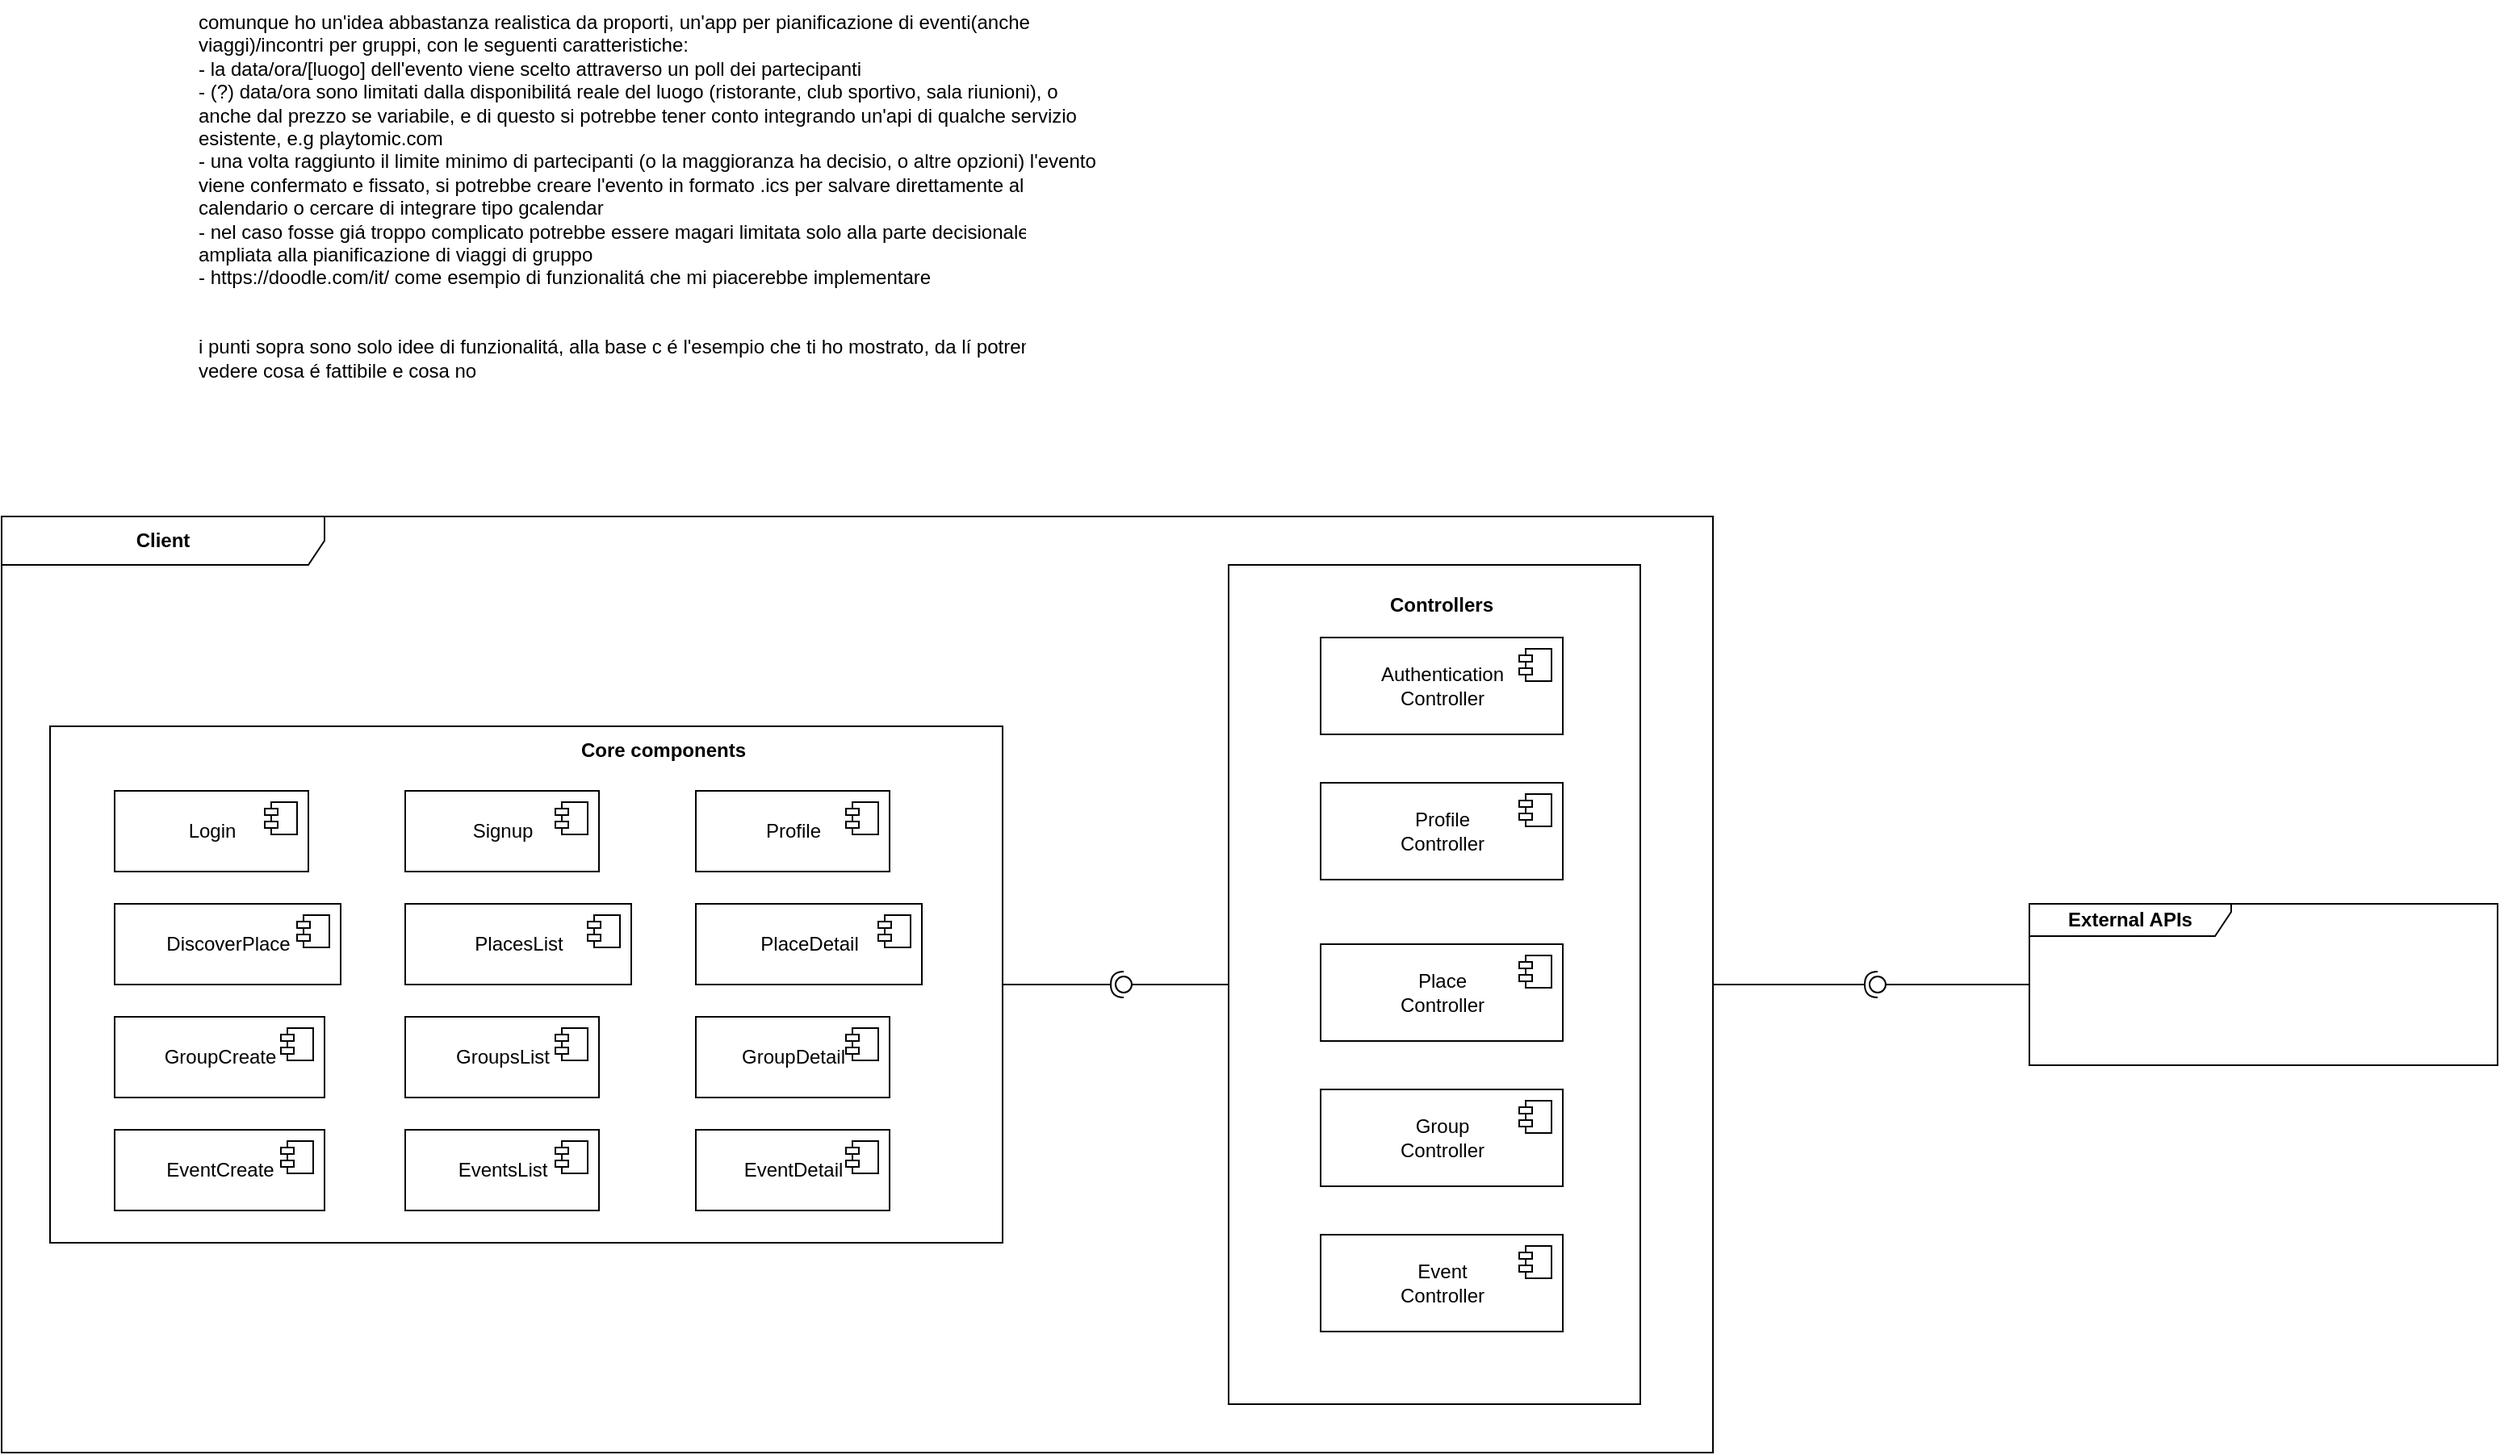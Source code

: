 <mxfile version="20.5.3" type="github">
  <diagram id="-GTF0T2p4a_TMD8wn8V1" name="Page-1">
    <mxGraphModel dx="1308" dy="1177" grid="0" gridSize="10" guides="1" tooltips="1" connect="1" arrows="1" fold="1" page="0" pageScale="1" pageWidth="850" pageHeight="1100" background="#FFFFFF" math="0" shadow="0">
      <root>
        <mxCell id="0" />
        <mxCell id="1" parent="0" />
        <mxCell id="lInJ1SMx12R_getJKhRr-59" value="&lt;b&gt;Client&lt;/b&gt;" style="shape=umlFrame;whiteSpace=wrap;html=1;width=200;height=30;" parent="1" vertex="1">
          <mxGeometry x="10" y="110" width="1060" height="580" as="geometry" />
        </mxCell>
        <mxCell id="lInJ1SMx12R_getJKhRr-57" value="" style="rounded=0;whiteSpace=wrap;html=1;" parent="1" vertex="1">
          <mxGeometry x="770" y="140" width="255" height="520" as="geometry" />
        </mxCell>
        <mxCell id="lInJ1SMx12R_getJKhRr-27" value="" style="rounded=0;whiteSpace=wrap;html=1;align=center;" parent="1" vertex="1">
          <mxGeometry x="40" y="240" width="590" height="320" as="geometry" />
        </mxCell>
        <mxCell id="NVFizDcmDonX99uOvucX-8" value="comunque ho un&#39;idea abbastanza realistica da proporti, un&#39;app per pianificazione di eventi(anche viaggi)/incontri per gruppi, con le seguenti caratteristiche:&#xa;- la data/ora/[luogo] dell&#39;evento viene scelto attraverso un poll dei partecipanti&#xa;- (?) data/ora sono limitati dalla disponibilitá reale del luogo (ristorante, club sportivo, sala riunioni), o anche dal prezzo se variabile, e di questo si potrebbe tener conto integrando un&#39;api di qualche servizio esistente, e.g playtomic.com&#xa;- una volta raggiunto il limite minimo di partecipanti (o la maggioranza ha decisio, o altre opzioni) l&#39;evento viene confermato e fissato, si potrebbe creare l&#39;evento in formato .ics per salvare direttamente al calendario o cercare di integrare tipo gcalendar&#xa;- nel caso fosse giá troppo complicato potrebbe essere magari limitata solo alla parte decisionale e ampliata alla pianificazione di viaggi di gruppo&#xa;- https://doodle.com/it/ come esempio di funzionalitá che mi piacerebbe implementare&#xa;&#xa;&#xa;i punti sopra sono solo idee di funzionalitá, alla base c é l&#39;esempio che ti ho mostrato, da lí potremmo vedere cosa é fattibile e cosa no" style="text;whiteSpace=wrap;html=1;" parent="1" vertex="1">
          <mxGeometry x="130" y="-210" width="560" height="250" as="geometry" />
        </mxCell>
        <mxCell id="NVFizDcmDonX99uOvucX-17" value="Login" style="html=1;dropTarget=0;" parent="1" vertex="1">
          <mxGeometry x="80" y="280" width="120" height="50" as="geometry" />
        </mxCell>
        <mxCell id="NVFizDcmDonX99uOvucX-18" value="" style="shape=module;jettyWidth=8;jettyHeight=4;" parent="NVFizDcmDonX99uOvucX-17" vertex="1">
          <mxGeometry x="1" width="20" height="20" relative="1" as="geometry">
            <mxPoint x="-27" y="7" as="offset" />
          </mxGeometry>
        </mxCell>
        <mxCell id="NVFizDcmDonX99uOvucX-19" value="Signup&lt;span style=&quot;color: rgba(0, 0, 0, 0); font-family: monospace; font-size: 0px; text-align: start;&quot;&gt;%3CmxGraphModel%3E%3Croot%3E%3CmxCell%20id%3D%220%22%2F%3E%3CmxCell%20id%3D%221%22%20parent%3D%220%22%2F%3E%3CmxCell%20id%3D%222%22%20value%3D%22Login%22%20style%3D%22html%3D1%3BdropTarget%3D0%3B%22%20vertex%3D%221%22%20parent%3D%221%22%3E%3CmxGeometry%20x%3D%2280%22%20y%3D%22280%22%20width%3D%22120%22%20height%3D%2250%22%20as%3D%22geometry%22%2F%3E%3C%2FmxCell%3E%3CmxCell%20id%3D%223%22%20value%3D%22%22%20style%3D%22shape%3Dmodule%3BjettyWidth%3D8%3BjettyHeight%3D4%3B%22%20vertex%3D%221%22%20parent%3D%222%22%3E%3CmxGeometry%20x%3D%221%22%20width%3D%2220%22%20height%3D%2220%22%20relative%3D%221%22%20as%3D%22geometry%22%3E%3CmxPoint%20x%3D%22-27%22%20y%3D%227%22%20as%3D%22offset%22%2F%3E%3C%2FmxGeometry%3E%3C%2FmxCell%3E%3C%2Froot%3E%3C%2FmxGraphModel%3E&lt;/span&gt;&lt;span style=&quot;color: rgba(0, 0, 0, 0); font-family: monospace; font-size: 0px; text-align: start;&quot;&gt;%3CmxGraphModel%3E%3Croot%3E%3CmxCell%20id%3D%220%22%2F%3E%3CmxCell%20id%3D%221%22%20parent%3D%220%22%2F%3E%3CmxCell%20id%3D%222%22%20value%3D%22Login%22%20style%3D%22html%3D1%3BdropTarget%3D0%3B%22%20vertex%3D%221%22%20parent%3D%221%22%3E%3CmxGeometry%20x%3D%2280%22%20y%3D%22280%22%20width%3D%22120%22%20height%3D%2250%22%20as%3D%22geometry%22%2F%3E%3C%2FmxCell%3E%3CmxCell%20id%3D%223%22%20value%3D%22%22%20style%3D%22shape%3Dmodule%3BjettyWidth%3D8%3BjettyHeight%3D4%3B%22%20vertex%3D%221%22%20parent%3D%222%22%3E%3CmxGeometry%20x%3D%221%22%20width%3D%2220%22%20height%3D%2220%22%20relative%3D%221%22%20as%3D%22geometry%22%3E%3CmxPoint%20x%3D%22-27%22%20y%3D%227%22%20as%3D%22offset%22%2F%3E%3C%2FmxGeometry%3E%3C%2FmxCell%3E%3C%2Froot%3E%3C%2FmxGraphModel%3E&lt;/span&gt;" style="html=1;dropTarget=0;" parent="1" vertex="1">
          <mxGeometry x="260" y="280" width="120" height="50" as="geometry" />
        </mxCell>
        <mxCell id="NVFizDcmDonX99uOvucX-20" value="" style="shape=module;jettyWidth=8;jettyHeight=4;" parent="NVFizDcmDonX99uOvucX-19" vertex="1">
          <mxGeometry x="1" width="20" height="20" relative="1" as="geometry">
            <mxPoint x="-27" y="7" as="offset" />
          </mxGeometry>
        </mxCell>
        <mxCell id="NVFizDcmDonX99uOvucX-24" value="Profile" style="html=1;dropTarget=0;" parent="1" vertex="1">
          <mxGeometry x="440" y="280" width="120" height="50" as="geometry" />
        </mxCell>
        <mxCell id="NVFizDcmDonX99uOvucX-25" value="" style="shape=module;jettyWidth=8;jettyHeight=4;" parent="NVFizDcmDonX99uOvucX-24" vertex="1">
          <mxGeometry x="1" width="20" height="20" relative="1" as="geometry">
            <mxPoint x="-27" y="7" as="offset" />
          </mxGeometry>
        </mxCell>
        <mxCell id="NVFizDcmDonX99uOvucX-26" value="EventDetail" style="html=1;dropTarget=0;" parent="1" vertex="1">
          <mxGeometry x="440" y="490" width="120" height="50" as="geometry" />
        </mxCell>
        <mxCell id="NVFizDcmDonX99uOvucX-27" value="" style="shape=module;jettyWidth=8;jettyHeight=4;" parent="NVFizDcmDonX99uOvucX-26" vertex="1">
          <mxGeometry x="1" width="20" height="20" relative="1" as="geometry">
            <mxPoint x="-27" y="7" as="offset" />
          </mxGeometry>
        </mxCell>
        <mxCell id="NVFizDcmDonX99uOvucX-28" value="EventsList" style="html=1;dropTarget=0;" parent="1" vertex="1">
          <mxGeometry x="260" y="490" width="120" height="50" as="geometry" />
        </mxCell>
        <mxCell id="NVFizDcmDonX99uOvucX-29" value="" style="shape=module;jettyWidth=8;jettyHeight=4;" parent="NVFizDcmDonX99uOvucX-28" vertex="1">
          <mxGeometry x="1" width="20" height="20" relative="1" as="geometry">
            <mxPoint x="-27" y="7" as="offset" />
          </mxGeometry>
        </mxCell>
        <mxCell id="NVFizDcmDonX99uOvucX-31" value="GroupsList" style="html=1;dropTarget=0;" parent="1" vertex="1">
          <mxGeometry x="260" y="420" width="120" height="50" as="geometry" />
        </mxCell>
        <mxCell id="NVFizDcmDonX99uOvucX-32" value="" style="shape=module;jettyWidth=8;jettyHeight=4;" parent="NVFizDcmDonX99uOvucX-31" vertex="1">
          <mxGeometry x="1" width="20" height="20" relative="1" as="geometry">
            <mxPoint x="-27" y="7" as="offset" />
          </mxGeometry>
        </mxCell>
        <mxCell id="lInJ1SMx12R_getJKhRr-1" value="GroupDetail" style="html=1;dropTarget=0;" parent="1" vertex="1">
          <mxGeometry x="440" y="420" width="120" height="50" as="geometry" />
        </mxCell>
        <mxCell id="lInJ1SMx12R_getJKhRr-2" value="" style="shape=module;jettyWidth=8;jettyHeight=4;" parent="lInJ1SMx12R_getJKhRr-1" vertex="1">
          <mxGeometry x="1" width="20" height="20" relative="1" as="geometry">
            <mxPoint x="-27" y="7" as="offset" />
          </mxGeometry>
        </mxCell>
        <mxCell id="lInJ1SMx12R_getJKhRr-3" value="EventCreate" style="html=1;dropTarget=0;" parent="1" vertex="1">
          <mxGeometry x="80" y="490" width="130" height="50" as="geometry" />
        </mxCell>
        <mxCell id="lInJ1SMx12R_getJKhRr-4" value="" style="shape=module;jettyWidth=8;jettyHeight=4;" parent="lInJ1SMx12R_getJKhRr-3" vertex="1">
          <mxGeometry x="1" width="20" height="20" relative="1" as="geometry">
            <mxPoint x="-27" y="7" as="offset" />
          </mxGeometry>
        </mxCell>
        <mxCell id="lInJ1SMx12R_getJKhRr-5" value="DiscoverPlace" style="html=1;dropTarget=0;" parent="1" vertex="1">
          <mxGeometry x="80" y="350" width="140" height="50" as="geometry" />
        </mxCell>
        <mxCell id="lInJ1SMx12R_getJKhRr-6" value="" style="shape=module;jettyWidth=8;jettyHeight=4;" parent="lInJ1SMx12R_getJKhRr-5" vertex="1">
          <mxGeometry x="1" width="20" height="20" relative="1" as="geometry">
            <mxPoint x="-27" y="7" as="offset" />
          </mxGeometry>
        </mxCell>
        <mxCell id="lInJ1SMx12R_getJKhRr-7" value="GroupCreate" style="html=1;dropTarget=0;" parent="1" vertex="1">
          <mxGeometry x="80" y="420" width="130" height="50" as="geometry" />
        </mxCell>
        <mxCell id="lInJ1SMx12R_getJKhRr-8" value="" style="shape=module;jettyWidth=8;jettyHeight=4;" parent="lInJ1SMx12R_getJKhRr-7" vertex="1">
          <mxGeometry x="1" width="20" height="20" relative="1" as="geometry">
            <mxPoint x="-27" y="7" as="offset" />
          </mxGeometry>
        </mxCell>
        <mxCell id="lInJ1SMx12R_getJKhRr-9" value="PlacesList&lt;span style=&quot;color: rgba(0, 0, 0, 0); font-family: monospace; font-size: 0px; text-align: start;&quot;&gt;%3CmxGraphModel%3E%3Croot%3E%3CmxCell%20id%3D%220%22%2F%3E%3CmxCell%20id%3D%221%22%20parent%3D%220%22%2F%3E%3CmxCell%20id%3D%222%22%20value%3D%22DiscoverPlace%22%20style%3D%22html%3D1%3BdropTarget%3D0%3B%22%20vertex%3D%221%22%20parent%3D%221%22%3E%3CmxGeometry%20x%3D%22260%22%20y%3D%22370%22%20width%3D%22140%22%20height%3D%2250%22%20as%3D%22geometry%22%2F%3E%3C%2FmxCell%3E%3CmxCell%20id%3D%223%22%20value%3D%22%22%20style%3D%22shape%3Dmodule%3BjettyWidth%3D8%3BjettyHeight%3D4%3B%22%20vertex%3D%221%22%20parent%3D%222%22%3E%3CmxGeometry%20x%3D%221%22%20width%3D%2220%22%20height%3D%2220%22%20relative%3D%221%22%20as%3D%22geometry%22%3E%3CmxPoint%20x%3D%22-27%22%20y%3D%227%22%20as%3D%22offset%22%2F%3E%3C%2FmxGeometry%3E%3C%2FmxCell%3E%3C%2Froot%3E%3C%2FmxGraphModel%3E&lt;/span&gt;" style="html=1;dropTarget=0;" parent="1" vertex="1">
          <mxGeometry x="260" y="350" width="140" height="50" as="geometry" />
        </mxCell>
        <mxCell id="lInJ1SMx12R_getJKhRr-10" value="" style="shape=module;jettyWidth=8;jettyHeight=4;" parent="lInJ1SMx12R_getJKhRr-9" vertex="1">
          <mxGeometry x="1" width="20" height="20" relative="1" as="geometry">
            <mxPoint x="-27" y="7" as="offset" />
          </mxGeometry>
        </mxCell>
        <mxCell id="lInJ1SMx12R_getJKhRr-11" value="PlaceDetail" style="html=1;dropTarget=0;" parent="1" vertex="1">
          <mxGeometry x="440" y="350" width="140" height="50" as="geometry" />
        </mxCell>
        <mxCell id="lInJ1SMx12R_getJKhRr-12" value="" style="shape=module;jettyWidth=8;jettyHeight=4;" parent="lInJ1SMx12R_getJKhRr-11" vertex="1">
          <mxGeometry x="1" width="20" height="20" relative="1" as="geometry">
            <mxPoint x="-27" y="7" as="offset" />
          </mxGeometry>
        </mxCell>
        <mxCell id="lInJ1SMx12R_getJKhRr-30" value="&lt;b&gt;Core components&lt;/b&gt;" style="text;html=1;strokeColor=none;fillColor=none;align=center;verticalAlign=middle;whiteSpace=wrap;rounded=0;" parent="1" vertex="1">
          <mxGeometry x="345" y="240" width="150" height="30" as="geometry" />
        </mxCell>
        <mxCell id="lInJ1SMx12R_getJKhRr-44" value="Authentication&lt;br&gt;Controller" style="html=1;dropTarget=0;" parent="1" vertex="1">
          <mxGeometry x="827" y="185" width="150" height="60" as="geometry" />
        </mxCell>
        <mxCell id="lInJ1SMx12R_getJKhRr-45" value="" style="shape=module;jettyWidth=8;jettyHeight=4;" parent="lInJ1SMx12R_getJKhRr-44" vertex="1">
          <mxGeometry x="1" width="20" height="20" relative="1" as="geometry">
            <mxPoint x="-27" y="7" as="offset" />
          </mxGeometry>
        </mxCell>
        <mxCell id="lInJ1SMx12R_getJKhRr-46" value="Profile&lt;br&gt;Controller" style="html=1;dropTarget=0;" parent="1" vertex="1">
          <mxGeometry x="827" y="275" width="150" height="60" as="geometry" />
        </mxCell>
        <mxCell id="lInJ1SMx12R_getJKhRr-47" value="" style="shape=module;jettyWidth=8;jettyHeight=4;" parent="lInJ1SMx12R_getJKhRr-46" vertex="1">
          <mxGeometry x="1" width="20" height="20" relative="1" as="geometry">
            <mxPoint x="-27" y="7" as="offset" />
          </mxGeometry>
        </mxCell>
        <mxCell id="lInJ1SMx12R_getJKhRr-48" value="Place&lt;br&gt;Controller" style="html=1;dropTarget=0;" parent="1" vertex="1">
          <mxGeometry x="827" y="375" width="150" height="60" as="geometry" />
        </mxCell>
        <mxCell id="lInJ1SMx12R_getJKhRr-49" value="" style="shape=module;jettyWidth=8;jettyHeight=4;" parent="lInJ1SMx12R_getJKhRr-48" vertex="1">
          <mxGeometry x="1" width="20" height="20" relative="1" as="geometry">
            <mxPoint x="-27" y="7" as="offset" />
          </mxGeometry>
        </mxCell>
        <mxCell id="lInJ1SMx12R_getJKhRr-50" value="Group&lt;br&gt;Controller" style="html=1;dropTarget=0;" parent="1" vertex="1">
          <mxGeometry x="827" y="465" width="150" height="60" as="geometry" />
        </mxCell>
        <mxCell id="lInJ1SMx12R_getJKhRr-51" value="" style="shape=module;jettyWidth=8;jettyHeight=4;" parent="lInJ1SMx12R_getJKhRr-50" vertex="1">
          <mxGeometry x="1" width="20" height="20" relative="1" as="geometry">
            <mxPoint x="-27" y="7" as="offset" />
          </mxGeometry>
        </mxCell>
        <mxCell id="lInJ1SMx12R_getJKhRr-53" value="Event&lt;br&gt;Controller" style="html=1;dropTarget=0;" parent="1" vertex="1">
          <mxGeometry x="827" y="555" width="150" height="60" as="geometry" />
        </mxCell>
        <mxCell id="lInJ1SMx12R_getJKhRr-54" value="" style="shape=module;jettyWidth=8;jettyHeight=4;" parent="lInJ1SMx12R_getJKhRr-53" vertex="1">
          <mxGeometry x="1" width="20" height="20" relative="1" as="geometry">
            <mxPoint x="-27" y="7" as="offset" />
          </mxGeometry>
        </mxCell>
        <mxCell id="lInJ1SMx12R_getJKhRr-58" value="&lt;b&gt;Controllers&lt;/b&gt;" style="text;html=1;strokeColor=none;fillColor=none;align=center;verticalAlign=middle;whiteSpace=wrap;rounded=0;" parent="1" vertex="1">
          <mxGeometry x="827" y="150" width="150" height="30" as="geometry" />
        </mxCell>
        <mxCell id="lInJ1SMx12R_getJKhRr-60" value="&lt;b&gt;External APIs&lt;/b&gt;" style="shape=umlFrame;whiteSpace=wrap;html=1;width=125;height=20;" parent="1" vertex="1">
          <mxGeometry x="1266" y="350" width="290" height="100" as="geometry" />
        </mxCell>
        <mxCell id="lInJ1SMx12R_getJKhRr-64" value="" style="rounded=0;orthogonalLoop=1;jettySize=auto;html=1;endArrow=none;endFill=0;sketch=0;sourcePerimeterSpacing=0;targetPerimeterSpacing=0;" parent="1" source="lInJ1SMx12R_getJKhRr-60" target="lInJ1SMx12R_getJKhRr-66" edge="1">
          <mxGeometry relative="1" as="geometry">
            <mxPoint x="560" y="875" as="sourcePoint" />
          </mxGeometry>
        </mxCell>
        <mxCell id="lInJ1SMx12R_getJKhRr-65" value="" style="rounded=0;orthogonalLoop=1;jettySize=auto;html=1;endArrow=halfCircle;endFill=0;entryX=0.5;entryY=0.5;endSize=6;strokeWidth=1;sketch=0;" parent="1" source="lInJ1SMx12R_getJKhRr-59" target="lInJ1SMx12R_getJKhRr-66" edge="1">
          <mxGeometry relative="1" as="geometry">
            <mxPoint x="600" y="875" as="sourcePoint" />
          </mxGeometry>
        </mxCell>
        <mxCell id="lInJ1SMx12R_getJKhRr-66" value="" style="ellipse;whiteSpace=wrap;html=1;align=center;aspect=fixed;resizable=0;points=[];outlineConnect=0;sketch=0;" parent="1" vertex="1">
          <mxGeometry x="1167" y="395" width="10" height="10" as="geometry" />
        </mxCell>
        <mxCell id="lInJ1SMx12R_getJKhRr-68" value="" style="rounded=0;orthogonalLoop=1;jettySize=auto;html=1;endArrow=none;endFill=0;sketch=0;sourcePerimeterSpacing=0;targetPerimeterSpacing=0;exitX=0;exitY=0.5;exitDx=0;exitDy=0;" parent="1" source="lInJ1SMx12R_getJKhRr-57" target="lInJ1SMx12R_getJKhRr-70" edge="1">
          <mxGeometry relative="1" as="geometry">
            <mxPoint x="540" y="575" as="sourcePoint" />
          </mxGeometry>
        </mxCell>
        <mxCell id="lInJ1SMx12R_getJKhRr-69" value="" style="rounded=0;orthogonalLoop=1;jettySize=auto;html=1;endArrow=halfCircle;endFill=0;entryX=0.5;entryY=0.5;endSize=6;strokeWidth=1;sketch=0;exitX=1;exitY=0.5;exitDx=0;exitDy=0;" parent="1" source="lInJ1SMx12R_getJKhRr-27" target="lInJ1SMx12R_getJKhRr-70" edge="1">
          <mxGeometry relative="1" as="geometry">
            <mxPoint x="580" y="575" as="sourcePoint" />
          </mxGeometry>
        </mxCell>
        <mxCell id="lInJ1SMx12R_getJKhRr-70" value="" style="ellipse;whiteSpace=wrap;html=1;align=center;aspect=fixed;resizable=0;points=[];outlineConnect=0;sketch=0;" parent="1" vertex="1">
          <mxGeometry x="700" y="395" width="10" height="10" as="geometry" />
        </mxCell>
      </root>
    </mxGraphModel>
  </diagram>
</mxfile>

